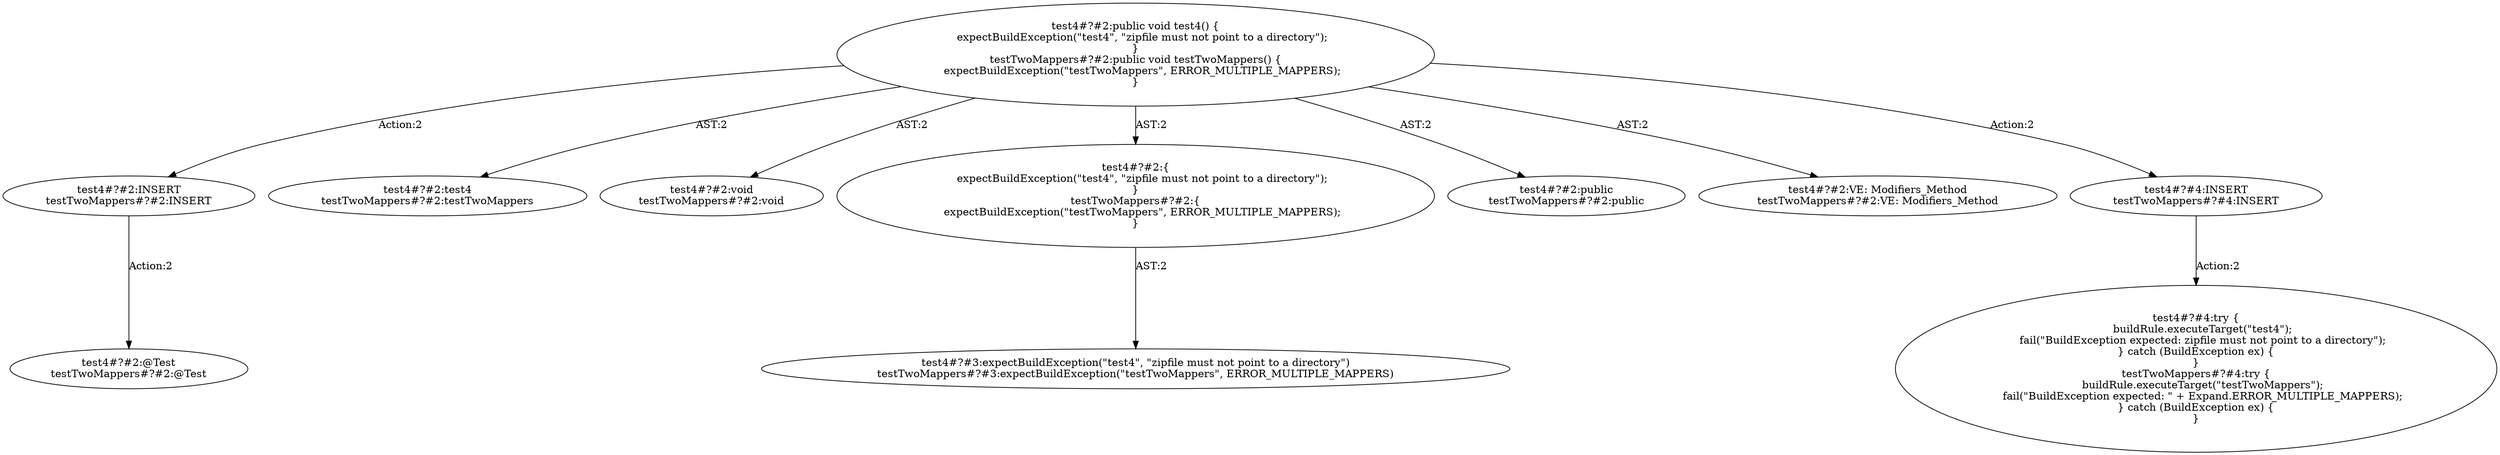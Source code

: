 digraph "Pattern" {
0 [label="test4#?#2:INSERT
testTwoMappers#?#2:INSERT" shape=ellipse]
1 [label="test4#?#2:public void test4() \{
    expectBuildException(\"test4\", \"zipfile must not point to a directory\");
\}
testTwoMappers#?#2:public void testTwoMappers() \{
    expectBuildException(\"testTwoMappers\", ERROR_MULTIPLE_MAPPERS);
\}" shape=ellipse]
2 [label="test4#?#2:test4
testTwoMappers#?#2:testTwoMappers" shape=ellipse]
3 [label="test4#?#2:void
testTwoMappers#?#2:void" shape=ellipse]
4 [label="test4#?#2:\{
    expectBuildException(\"test4\", \"zipfile must not point to a directory\");
\}
testTwoMappers#?#2:\{
    expectBuildException(\"testTwoMappers\", ERROR_MULTIPLE_MAPPERS);
\}" shape=ellipse]
5 [label="test4#?#3:expectBuildException(\"test4\", \"zipfile must not point to a directory\")
testTwoMappers#?#3:expectBuildException(\"testTwoMappers\", ERROR_MULTIPLE_MAPPERS)" shape=ellipse]
6 [label="test4#?#2:public
testTwoMappers#?#2:public" shape=ellipse]
7 [label="test4#?#2:VE: Modifiers_Method
testTwoMappers#?#2:VE: Modifiers_Method" shape=ellipse]
8 [label="test4#?#4:INSERT
testTwoMappers#?#4:INSERT" shape=ellipse]
9 [label="test4#?#4:try \{
    buildRule.executeTarget(\"test4\");
    fail(\"BuildException expected: zipfile must not point to a directory\");
\} catch (BuildException ex) \{
\}
testTwoMappers#?#4:try \{
    buildRule.executeTarget(\"testTwoMappers\");
    fail(\"BuildException expected: \" + Expand.ERROR_MULTIPLE_MAPPERS);
\} catch (BuildException ex) \{
\}" shape=ellipse]
10 [label="test4#?#2:@Test
testTwoMappers#?#2:@Test" shape=ellipse]
0 -> 10 [label="Action:2"];
1 -> 0 [label="Action:2"];
1 -> 2 [label="AST:2"];
1 -> 3 [label="AST:2"];
1 -> 4 [label="AST:2"];
1 -> 6 [label="AST:2"];
1 -> 7 [label="AST:2"];
1 -> 8 [label="Action:2"];
4 -> 5 [label="AST:2"];
8 -> 9 [label="Action:2"];
}